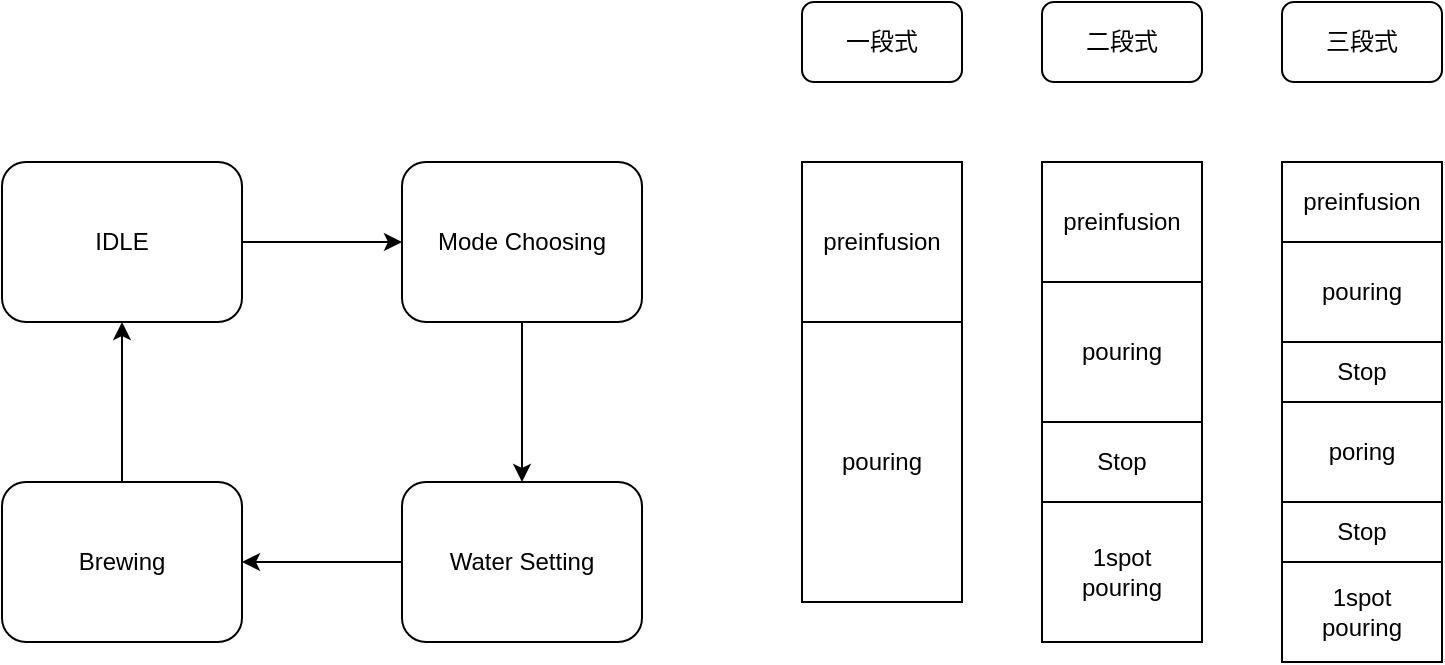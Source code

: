 <mxfile>
    <diagram id="8hJcEPbwrmqnjjy3qWb2" name="Page-1">
        <mxGraphModel dx="1118" dy="612" grid="1" gridSize="10" guides="1" tooltips="1" connect="1" arrows="1" fold="1" page="1" pageScale="1" pageWidth="1169" pageHeight="827" math="0" shadow="0">
            <root>
                <mxCell id="0"/>
                <mxCell id="1" parent="0"/>
                <mxCell id="7" style="edgeStyle=none;html=1;exitX=0.5;exitY=1;exitDx=0;exitDy=0;entryX=0.5;entryY=0;entryDx=0;entryDy=0;" edge="1" parent="1" source="2" target="3">
                    <mxGeometry relative="1" as="geometry"/>
                </mxCell>
                <mxCell id="2" value="Mode Choosing" style="rounded=1;whiteSpace=wrap;html=1;" vertex="1" parent="1">
                    <mxGeometry x="560" y="160" width="120" height="80" as="geometry"/>
                </mxCell>
                <mxCell id="8" style="edgeStyle=none;html=1;exitX=0;exitY=0.5;exitDx=0;exitDy=0;entryX=1;entryY=0.5;entryDx=0;entryDy=0;" edge="1" parent="1" source="3" target="4">
                    <mxGeometry relative="1" as="geometry"/>
                </mxCell>
                <mxCell id="3" value="Water Setting" style="rounded=1;whiteSpace=wrap;html=1;" vertex="1" parent="1">
                    <mxGeometry x="560" y="320" width="120" height="80" as="geometry"/>
                </mxCell>
                <mxCell id="9" style="edgeStyle=none;html=1;exitX=0.5;exitY=0;exitDx=0;exitDy=0;entryX=0.5;entryY=1;entryDx=0;entryDy=0;" edge="1" parent="1" source="4" target="5">
                    <mxGeometry relative="1" as="geometry"/>
                </mxCell>
                <mxCell id="4" value="Brewing" style="rounded=1;whiteSpace=wrap;html=1;" vertex="1" parent="1">
                    <mxGeometry x="360" y="320" width="120" height="80" as="geometry"/>
                </mxCell>
                <mxCell id="6" style="edgeStyle=none;html=1;exitX=1;exitY=0.5;exitDx=0;exitDy=0;" edge="1" parent="1" source="5" target="2">
                    <mxGeometry relative="1" as="geometry"/>
                </mxCell>
                <mxCell id="5" value="IDLE" style="rounded=1;whiteSpace=wrap;html=1;" vertex="1" parent="1">
                    <mxGeometry x="360" y="160" width="120" height="80" as="geometry"/>
                </mxCell>
                <mxCell id="10" value="三段式" style="rounded=1;whiteSpace=wrap;html=1;" vertex="1" parent="1">
                    <mxGeometry x="1000" y="80" width="80" height="40" as="geometry"/>
                </mxCell>
                <mxCell id="11" value="一段式" style="rounded=1;whiteSpace=wrap;html=1;" vertex="1" parent="1">
                    <mxGeometry x="760" y="80" width="80" height="40" as="geometry"/>
                </mxCell>
                <mxCell id="12" value="二段式" style="rounded=1;whiteSpace=wrap;html=1;" vertex="1" parent="1">
                    <mxGeometry x="880" y="80" width="80" height="40" as="geometry"/>
                </mxCell>
                <mxCell id="13" value="preinfusion" style="rounded=0;whiteSpace=wrap;html=1;" vertex="1" parent="1">
                    <mxGeometry x="760" y="160" width="80" height="80" as="geometry"/>
                </mxCell>
                <mxCell id="14" value="preinfusion" style="rounded=0;whiteSpace=wrap;html=1;" vertex="1" parent="1">
                    <mxGeometry x="880" y="160" width="80" height="60" as="geometry"/>
                </mxCell>
                <mxCell id="15" value="preinfusion" style="rounded=0;whiteSpace=wrap;html=1;" vertex="1" parent="1">
                    <mxGeometry x="1000" y="160" width="80" height="40" as="geometry"/>
                </mxCell>
                <mxCell id="16" value="pouring" style="rounded=0;whiteSpace=wrap;html=1;" vertex="1" parent="1">
                    <mxGeometry x="760" y="240" width="80" height="140" as="geometry"/>
                </mxCell>
                <mxCell id="17" value="pouring" style="rounded=0;whiteSpace=wrap;html=1;" vertex="1" parent="1">
                    <mxGeometry x="880" y="220" width="80" height="70" as="geometry"/>
                </mxCell>
                <mxCell id="18" value="1spot&lt;br&gt;pouring" style="rounded=0;whiteSpace=wrap;html=1;" vertex="1" parent="1">
                    <mxGeometry x="880" y="330" width="80" height="70" as="geometry"/>
                </mxCell>
                <mxCell id="19" value="Stop" style="rounded=0;whiteSpace=wrap;html=1;" vertex="1" parent="1">
                    <mxGeometry x="880" y="290" width="80" height="40" as="geometry"/>
                </mxCell>
                <mxCell id="20" value="pouring" style="rounded=0;whiteSpace=wrap;html=1;" vertex="1" parent="1">
                    <mxGeometry x="1000" y="200" width="80" height="50" as="geometry"/>
                </mxCell>
                <mxCell id="21" value="Stop" style="rounded=0;whiteSpace=wrap;html=1;" vertex="1" parent="1">
                    <mxGeometry x="1000" y="250" width="80" height="30" as="geometry"/>
                </mxCell>
                <mxCell id="22" value="poring" style="rounded=0;whiteSpace=wrap;html=1;" vertex="1" parent="1">
                    <mxGeometry x="1000" y="280" width="80" height="50" as="geometry"/>
                </mxCell>
                <mxCell id="23" value="Stop" style="rounded=0;whiteSpace=wrap;html=1;" vertex="1" parent="1">
                    <mxGeometry x="1000" y="330" width="80" height="30" as="geometry"/>
                </mxCell>
                <mxCell id="24" value="1spot&lt;br&gt;pouring" style="rounded=0;whiteSpace=wrap;html=1;" vertex="1" parent="1">
                    <mxGeometry x="1000" y="360" width="80" height="50" as="geometry"/>
                </mxCell>
            </root>
        </mxGraphModel>
    </diagram>
    <diagram id="ed2Np2Wzmw_Jz15Y1jRE" name="Page-2">
        <mxGraphModel dx="1118" dy="495" grid="1" gridSize="10" guides="1" tooltips="1" connect="1" arrows="1" fold="1" page="1" pageScale="1" pageWidth="1169" pageHeight="827" math="0" shadow="0">
            <root>
                <mxCell id="LT4Kte8hWnlcqvlqRsRe-0"/>
                <mxCell id="LT4Kte8hWnlcqvlqRsRe-1" parent="LT4Kte8hWnlcqvlqRsRe-0"/>
                <mxCell id="C49u5-LEwqkDRs2ZQ6qo-0" value="" style="rounded=0;whiteSpace=wrap;html=1;fillColor=none;dashed=1;" vertex="1" parent="LT4Kte8hWnlcqvlqRsRe-1">
                    <mxGeometry x="170" y="60" width="400" height="370" as="geometry"/>
                </mxCell>
                <mxCell id="LT4Kte8hWnlcqvlqRsRe-7" style="edgeStyle=elbowEdgeStyle;rounded=0;html=1;exitX=1;exitY=0.5;exitDx=0;exitDy=0;entryX=0;entryY=0.5;entryDx=0;entryDy=0;endArrow=none;endFill=0;" edge="1" parent="LT4Kte8hWnlcqvlqRsRe-1" source="LT4Kte8hWnlcqvlqRsRe-2" target="LT4Kte8hWnlcqvlqRsRe-3">
                    <mxGeometry relative="1" as="geometry"/>
                </mxCell>
                <mxCell id="LT4Kte8hWnlcqvlqRsRe-9" style="edgeStyle=elbowEdgeStyle;rounded=0;html=1;exitX=1;exitY=0.5;exitDx=0;exitDy=0;entryX=0;entryY=0.5;entryDx=0;entryDy=0;endArrow=none;endFill=0;" edge="1" parent="LT4Kte8hWnlcqvlqRsRe-1" source="LT4Kte8hWnlcqvlqRsRe-2" target="LT4Kte8hWnlcqvlqRsRe-8">
                    <mxGeometry relative="1" as="geometry"/>
                </mxCell>
                <mxCell id="LT4Kte8hWnlcqvlqRsRe-14" style="edgeStyle=elbowEdgeStyle;rounded=0;html=1;exitX=1;exitY=0.5;exitDx=0;exitDy=0;entryX=0;entryY=0.5;entryDx=0;entryDy=0;endArrow=none;endFill=0;" edge="1" parent="LT4Kte8hWnlcqvlqRsRe-1" source="LT4Kte8hWnlcqvlqRsRe-2" target="LT4Kte8hWnlcqvlqRsRe-11">
                    <mxGeometry relative="1" as="geometry">
                        <Array as="points">
                            <mxPoint x="360" y="210"/>
                        </Array>
                    </mxGeometry>
                </mxCell>
                <mxCell id="LT4Kte8hWnlcqvlqRsRe-21" style="edgeStyle=elbowEdgeStyle;rounded=0;html=1;exitX=1;exitY=0.5;exitDx=0;exitDy=0;endArrow=none;endFill=0;entryX=0;entryY=0.75;entryDx=0;entryDy=0;" edge="1" parent="LT4Kte8hWnlcqvlqRsRe-1" source="LT4Kte8hWnlcqvlqRsRe-2" target="LT4Kte8hWnlcqvlqRsRe-18">
                    <mxGeometry relative="1" as="geometry">
                        <mxPoint x="790" y="390" as="targetPoint"/>
                        <Array as="points">
                            <mxPoint x="360" y="300"/>
                        </Array>
                    </mxGeometry>
                </mxCell>
                <mxCell id="LT4Kte8hWnlcqvlqRsRe-2" value="state_FSM" style="rounded=0;whiteSpace=wrap;html=1;" vertex="1" parent="LT4Kte8hWnlcqvlqRsRe-1">
                    <mxGeometry x="200" y="200" width="120" height="60" as="geometry"/>
                </mxCell>
                <mxCell id="LT4Kte8hWnlcqvlqRsRe-13" style="edgeStyle=elbowEdgeStyle;rounded=0;html=1;exitX=1;exitY=0.5;exitDx=0;exitDy=0;entryX=0;entryY=0.75;entryDx=0;entryDy=0;endArrow=none;endFill=0;" edge="1" parent="LT4Kte8hWnlcqvlqRsRe-1" source="LT4Kte8hWnlcqvlqRsRe-3" target="LT4Kte8hWnlcqvlqRsRe-11">
                    <mxGeometry relative="1" as="geometry"/>
                </mxCell>
                <mxCell id="LT4Kte8hWnlcqvlqRsRe-20" style="edgeStyle=elbowEdgeStyle;rounded=0;html=1;exitX=1;exitY=0.5;exitDx=0;exitDy=0;entryX=0;entryY=0.5;entryDx=0;entryDy=0;endArrow=none;endFill=0;" edge="1" parent="LT4Kte8hWnlcqvlqRsRe-1" source="LT4Kte8hWnlcqvlqRsRe-3" target="LT4Kte8hWnlcqvlqRsRe-18">
                    <mxGeometry relative="1" as="geometry">
                        <Array as="points">
                            <mxPoint x="560" y="300"/>
                        </Array>
                    </mxGeometry>
                </mxCell>
                <mxCell id="LT4Kte8hWnlcqvlqRsRe-3" value="Mode_FSM" style="rounded=0;whiteSpace=wrap;html=1;" vertex="1" parent="LT4Kte8hWnlcqvlqRsRe-1">
                    <mxGeometry x="400" y="200" width="120" height="60" as="geometry"/>
                </mxCell>
                <mxCell id="LT4Kte8hWnlcqvlqRsRe-5" style="edgeStyle=elbowEdgeStyle;html=1;exitX=1;exitY=0.5;exitDx=0;exitDy=0;entryX=0;entryY=0.5;entryDx=0;entryDy=0;rounded=0;endArrow=none;endFill=0;" edge="1" parent="LT4Kte8hWnlcqvlqRsRe-1" source="LT4Kte8hWnlcqvlqRsRe-4" target="LT4Kte8hWnlcqvlqRsRe-2">
                    <mxGeometry relative="1" as="geometry"/>
                </mxCell>
                <mxCell id="LT4Kte8hWnlcqvlqRsRe-6" style="edgeStyle=elbowEdgeStyle;rounded=0;html=1;exitX=1;exitY=0.5;exitDx=0;exitDy=0;entryX=0;entryY=0.75;entryDx=0;entryDy=0;endArrow=none;endFill=0;" edge="1" parent="LT4Kte8hWnlcqvlqRsRe-1" source="LT4Kte8hWnlcqvlqRsRe-4" target="LT4Kte8hWnlcqvlqRsRe-3">
                    <mxGeometry relative="1" as="geometry">
                        <Array as="points">
                            <mxPoint x="380" y="280"/>
                        </Array>
                    </mxGeometry>
                </mxCell>
                <mxCell id="LT4Kte8hWnlcqvlqRsRe-10" style="edgeStyle=elbowEdgeStyle;rounded=0;html=1;exitX=1;exitY=0.5;exitDx=0;exitDy=0;entryX=0;entryY=0.75;entryDx=0;entryDy=0;endArrow=none;endFill=0;" edge="1" parent="LT4Kte8hWnlcqvlqRsRe-1" source="LT4Kte8hWnlcqvlqRsRe-4" target="LT4Kte8hWnlcqvlqRsRe-8">
                    <mxGeometry relative="1" as="geometry">
                        <Array as="points">
                            <mxPoint x="380" y="240"/>
                        </Array>
                    </mxGeometry>
                </mxCell>
                <mxCell id="LT4Kte8hWnlcqvlqRsRe-4" value="keyboard" style="rounded=0;whiteSpace=wrap;html=1;" vertex="1" parent="LT4Kte8hWnlcqvlqRsRe-1">
                    <mxGeometry x="40" y="280" width="120" height="60" as="geometry"/>
                </mxCell>
                <mxCell id="LT4Kte8hWnlcqvlqRsRe-12" style="edgeStyle=elbowEdgeStyle;rounded=0;html=1;exitX=1;exitY=0.5;exitDx=0;exitDy=0;entryX=0;entryY=0.25;entryDx=0;entryDy=0;endArrow=none;endFill=0;" edge="1" parent="LT4Kte8hWnlcqvlqRsRe-1" source="LT4Kte8hWnlcqvlqRsRe-8" target="LT4Kte8hWnlcqvlqRsRe-11">
                    <mxGeometry relative="1" as="geometry">
                        <Array as="points">
                            <mxPoint x="570" y="170"/>
                        </Array>
                    </mxGeometry>
                </mxCell>
                <mxCell id="LT4Kte8hWnlcqvlqRsRe-19" style="edgeStyle=elbowEdgeStyle;rounded=0;html=1;exitX=1;exitY=0.5;exitDx=0;exitDy=0;endArrow=none;endFill=0;entryX=0;entryY=0.25;entryDx=0;entryDy=0;" edge="1" parent="LT4Kte8hWnlcqvlqRsRe-1" source="LT4Kte8hWnlcqvlqRsRe-8" target="LT4Kte8hWnlcqvlqRsRe-18">
                    <mxGeometry relative="1" as="geometry">
                        <Array as="points">
                            <mxPoint x="570" y="250"/>
                        </Array>
                    </mxGeometry>
                </mxCell>
                <mxCell id="LT4Kte8hWnlcqvlqRsRe-8" value="ratio_FSM" style="rounded=0;whiteSpace=wrap;html=1;" vertex="1" parent="LT4Kte8hWnlcqvlqRsRe-1">
                    <mxGeometry x="400" y="120" width="120" height="60" as="geometry"/>
                </mxCell>
                <mxCell id="LT4Kte8hWnlcqvlqRsRe-22" style="edgeStyle=elbowEdgeStyle;rounded=0;html=1;entryX=0;entryY=0.5;entryDx=0;entryDy=0;endArrow=none;endFill=0;" edge="1" parent="LT4Kte8hWnlcqvlqRsRe-1" target="LT4Kte8hWnlcqvlqRsRe-15">
                    <mxGeometry relative="1" as="geometry">
                        <mxPoint x="720" y="190" as="sourcePoint"/>
                    </mxGeometry>
                </mxCell>
                <mxCell id="LT4Kte8hWnlcqvlqRsRe-23" style="edgeStyle=elbowEdgeStyle;rounded=0;html=1;exitX=1;exitY=0.5;exitDx=0;exitDy=0;entryX=0;entryY=0.5;entryDx=0;entryDy=0;endArrow=none;endFill=0;" edge="1" parent="LT4Kte8hWnlcqvlqRsRe-1" source="LT4Kte8hWnlcqvlqRsRe-11" target="LT4Kte8hWnlcqvlqRsRe-16">
                    <mxGeometry relative="1" as="geometry"/>
                </mxCell>
                <mxCell id="LT4Kte8hWnlcqvlqRsRe-24" style="edgeStyle=elbowEdgeStyle;rounded=0;html=1;exitX=1;exitY=0.5;exitDx=0;exitDy=0;entryX=0;entryY=0.5;entryDx=0;entryDy=0;endArrow=none;endFill=0;" edge="1" parent="LT4Kte8hWnlcqvlqRsRe-1" source="LT4Kte8hWnlcqvlqRsRe-11" target="LT4Kte8hWnlcqvlqRsRe-17">
                    <mxGeometry relative="1" as="geometry"/>
                </mxCell>
                <mxCell id="LT4Kte8hWnlcqvlqRsRe-25" style="edgeStyle=elbowEdgeStyle;rounded=0;html=1;exitX=1;exitY=0.5;exitDx=0;exitDy=0;endArrow=none;endFill=0;" edge="1" parent="LT4Kte8hWnlcqvlqRsRe-1" source="LT4Kte8hWnlcqvlqRsRe-11">
                    <mxGeometry relative="1" as="geometry">
                        <mxPoint x="800" y="320" as="targetPoint"/>
                    </mxGeometry>
                </mxCell>
                <mxCell id="LT4Kte8hWnlcqvlqRsRe-11" value="pouring_state_FSM" style="rounded=0;whiteSpace=wrap;html=1;" vertex="1" parent="LT4Kte8hWnlcqvlqRsRe-1">
                    <mxGeometry x="600" y="160" width="120" height="60" as="geometry"/>
                </mxCell>
                <mxCell id="LT4Kte8hWnlcqvlqRsRe-15" value="water_pump" style="rounded=0;whiteSpace=wrap;html=1;" vertex="1" parent="LT4Kte8hWnlcqvlqRsRe-1">
                    <mxGeometry x="800" y="80" width="120" height="60" as="geometry"/>
                </mxCell>
                <mxCell id="LT4Kte8hWnlcqvlqRsRe-16" value="plate_motor" style="rounded=0;whiteSpace=wrap;html=1;" vertex="1" parent="LT4Kte8hWnlcqvlqRsRe-1">
                    <mxGeometry x="800" y="140" width="120" height="60" as="geometry"/>
                </mxCell>
                <mxCell id="LT4Kte8hWnlcqvlqRsRe-17" value="crane_motor" style="rounded=0;whiteSpace=wrap;html=1;" vertex="1" parent="LT4Kte8hWnlcqvlqRsRe-1">
                    <mxGeometry x="800" y="200" width="120" height="60" as="geometry"/>
                </mxCell>
                <mxCell id="LT4Kte8hWnlcqvlqRsRe-18" value="VGA_control" style="rounded=0;whiteSpace=wrap;html=1;" vertex="1" parent="LT4Kte8hWnlcqvlqRsRe-1">
                    <mxGeometry x="800" y="310" width="120" height="70" as="geometry"/>
                </mxCell>
                <mxCell id="C49u5-LEwqkDRs2ZQ6qo-1" value="" style="rounded=0;whiteSpace=wrap;html=1;fillColor=none;dashed=1;" vertex="1" parent="LT4Kte8hWnlcqvlqRsRe-1">
                    <mxGeometry x="580" y="60" width="400" height="230" as="geometry"/>
                </mxCell>
                <mxCell id="C49u5-LEwqkDRs2ZQ6qo-2" value="" style="rounded=0;whiteSpace=wrap;html=1;fillColor=none;dashed=1;" vertex="1" parent="LT4Kte8hWnlcqvlqRsRe-1">
                    <mxGeometry x="580" y="290" width="400" height="140" as="geometry"/>
                </mxCell>
            </root>
        </mxGraphModel>
    </diagram>
</mxfile>
